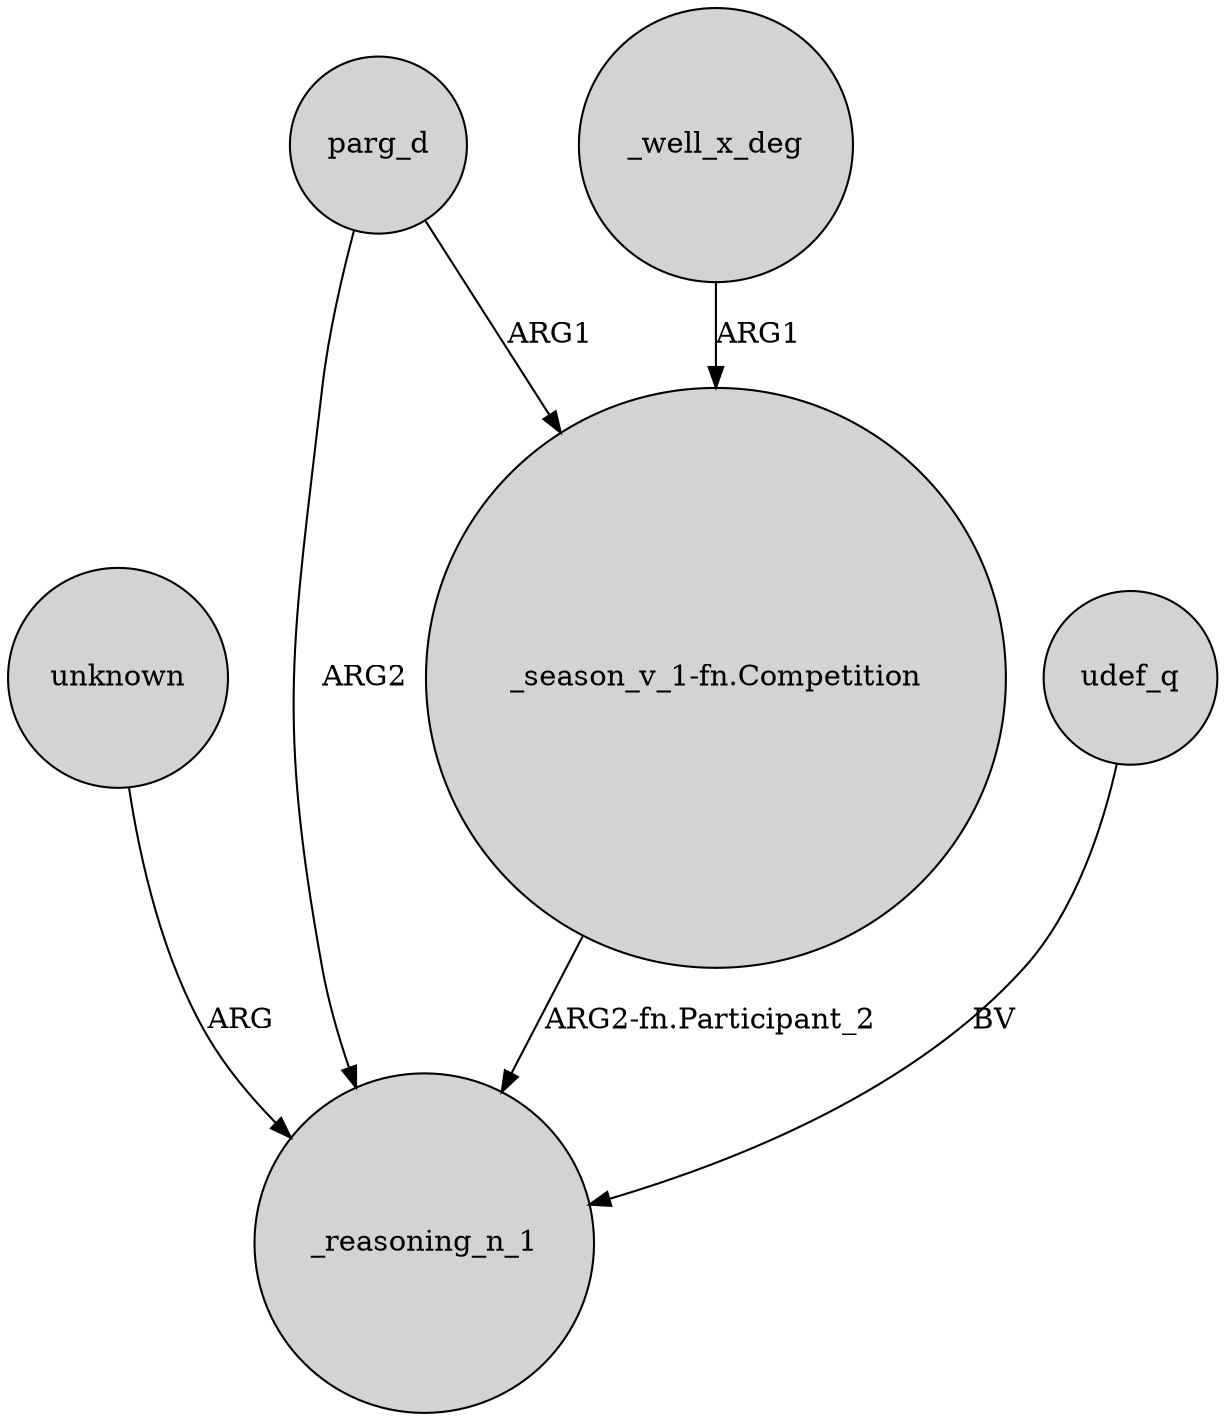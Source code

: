 digraph {
	node [shape=circle style=filled]
	unknown -> _reasoning_n_1 [label=ARG]
	"_season_v_1-fn.Competition" -> _reasoning_n_1 [label="ARG2-fn.Participant_2"]
	udef_q -> _reasoning_n_1 [label=BV]
	parg_d -> _reasoning_n_1 [label=ARG2]
	_well_x_deg -> "_season_v_1-fn.Competition" [label=ARG1]
	parg_d -> "_season_v_1-fn.Competition" [label=ARG1]
}
